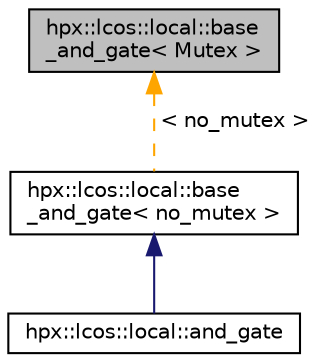 digraph "hpx::lcos::local::base_and_gate&lt; Mutex &gt;"
{
  edge [fontname="Helvetica",fontsize="10",labelfontname="Helvetica",labelfontsize="10"];
  node [fontname="Helvetica",fontsize="10",shape=record];
  Node0 [label="hpx::lcos::local::base\l_and_gate\< Mutex \>",height=0.2,width=0.4,color="black", fillcolor="grey75", style="filled", fontcolor="black"];
  Node0 -> Node1 [dir="back",color="orange",fontsize="10",style="dashed",label=" \< no_mutex \>" ,fontname="Helvetica"];
  Node1 [label="hpx::lcos::local::base\l_and_gate\< no_mutex \>",height=0.2,width=0.4,color="black", fillcolor="white", style="filled",URL="$df/d91/structhpx_1_1lcos_1_1local_1_1base__and__gate.html"];
  Node1 -> Node2 [dir="back",color="midnightblue",fontsize="10",style="solid",fontname="Helvetica"];
  Node2 [label="hpx::lcos::local::and_gate",height=0.2,width=0.4,color="black", fillcolor="white", style="filled",URL="$d6/d4e/structhpx_1_1lcos_1_1local_1_1and__gate.html"];
}
